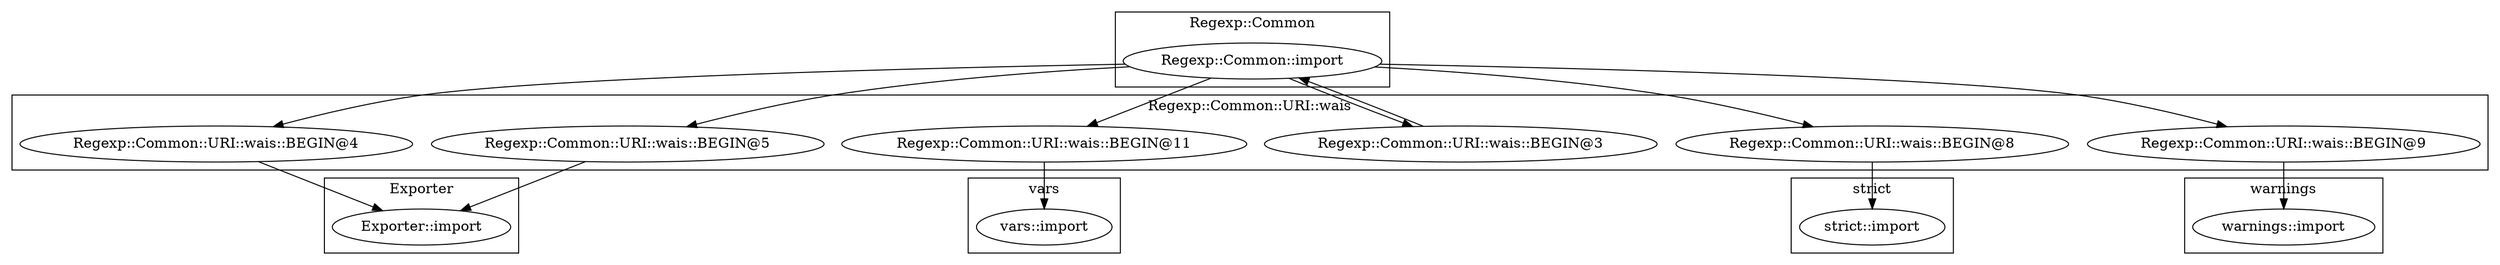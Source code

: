 digraph {
graph [overlap=false]
subgraph cluster_warnings {
	label="warnings";
	"warnings::import";
}
subgraph cluster_vars {
	label="vars";
	"vars::import";
}
subgraph cluster_strict {
	label="strict";
	"strict::import";
}
subgraph cluster_Exporter {
	label="Exporter";
	"Exporter::import";
}
subgraph cluster_Regexp_Common_URI_wais {
	label="Regexp::Common::URI::wais";
	"Regexp::Common::URI::wais::BEGIN@4";
	"Regexp::Common::URI::wais::BEGIN@11";
	"Regexp::Common::URI::wais::BEGIN@3";
	"Regexp::Common::URI::wais::BEGIN@5";
	"Regexp::Common::URI::wais::BEGIN@8";
	"Regexp::Common::URI::wais::BEGIN@9";
}
subgraph cluster_Regexp_Common {
	label="Regexp::Common";
	"Regexp::Common::import";
}
"Regexp::Common::URI::wais::BEGIN@3" -> "Regexp::Common::import";
"Regexp::Common::URI::wais::BEGIN@4" -> "Exporter::import";
"Regexp::Common::URI::wais::BEGIN@5" -> "Exporter::import";
"Regexp::Common::import" -> "Regexp::Common::URI::wais::BEGIN@9";
"Regexp::Common::import" -> "Regexp::Common::URI::wais::BEGIN@5";
"Regexp::Common::import" -> "Regexp::Common::URI::wais::BEGIN@3";
"Regexp::Common::import" -> "Regexp::Common::URI::wais::BEGIN@8";
"Regexp::Common::URI::wais::BEGIN@9" -> "warnings::import";
"Regexp::Common::URI::wais::BEGIN@11" -> "vars::import";
"Regexp::Common::import" -> "Regexp::Common::URI::wais::BEGIN@4";
"Regexp::Common::import" -> "Regexp::Common::URI::wais::BEGIN@11";
"Regexp::Common::URI::wais::BEGIN@8" -> "strict::import";
}
